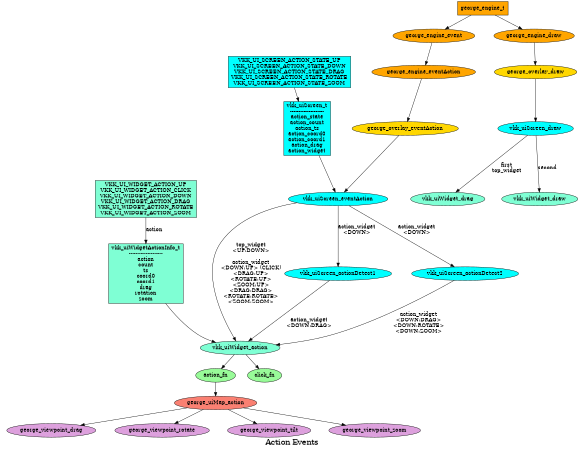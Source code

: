 // Copyright (c) 2022 Jeff Boody
//
// Permission is hereby granted, free of charge, to any person obtaining a
// copy of this software and associated documentation files (the "Software"),
// to deal in the Software without restriction, including without limitation
// the rights to use, copy, modify, merge, publish, distribute, sublicense,
// and/or sell copies of the Software, and to permit persons to whom the
// Software is furnished to do so, subject to the following conditions:
//
// The above copyright notice and this permission notice shall be included
// in all copies or substantial portions of the Software.
//
// THE SOFTWARE IS PROVIDED "AS IS", WITHOUT WARRANTY OF ANY KIND, EXPRESS OR
// IMPLIED, INCLUDING BUT NOT LIMITED TO THE WARRANTIES OF MERCHANTABILITY,
// FITNESS FOR A PARTICULAR PURPOSE AND NONINFRINGEMENT. IN NO EVENT SHALL THE
// AUTHORS OR COPYRIGHT HOLDERS BE LIABLE FOR ANY CLAIM, DAMAGES OR OTHER
// LIABILITY, WHETHER IN AN ACTION OF CONTRACT, TORT OR OTHERWISE, ARISING FROM,
// OUT OF OR IN CONNECTION WITH THE SOFTWARE OR THE USE OR OTHER DEALINGS IN
// THE SOFTWARE.

// sudo apt-get install graphviz
// xdot action.dot
digraph VKUI
{
	label="Action Events";
	fontsize=20;
	size="4,3";
	ratio=fill;

	george_engine_t            [shape=box, fillcolor=orange,     style=filled, label="george_engine_t"];
	VKK_UI_SCREEN_ACTION_STATE [shape=box, fillcolor=cyan,       style=filled, label="VKK_UI_SCREEN_ACTION_STATE_UP\nVKK_UI_SCREEN_ACTION_STATE_DOWN\nVKK_UI_SCREEN_ACTION_STATE_DRAG\nVKK_UI_SCREEN_ACTION_STATE_ROTATE\nVKK_UI_SCREEN_ACTION_STATE_ZOOM"];
	vkk_uiScreen_t             [shape=box, fillcolor=cyan,       style=filled, label="vkk_uiScreen_t\n--------------------\naction_state\naction_count\naction_ts\naction_coord0\naction_coord1\naction_drag\naction_widget"];
	VKK_UI_WIDGET_ACTION       [shape=box, fillcolor=aquamarine, style=filled, label="VKK_UI_WIDGET_ACTION_UP\nVKK_UI_WIDGET_ACTION_CLICK\nVKK_UI_WIDGET_ACTION_DOWN\nVKK_UI_WIDGET_ACTION_DRAG\nVKK_UI_WIDGET_ACTION_ROTATE\nVKK_UI_WIDGET_ACTION_ZOOM"];
	vkk_uiWidgetActionInfo_t   [shape=box, fillcolor=aquamarine, style=filled, label="vkk_uiWidgetActionInfo_t\n--------------------\naction\ncount\nts\ncoord0\ncoord1\ndrag\nrotation\nzoom"];
	george_uiMap_action        [fillcolor=salmon,     style=filled, label="george_uiMap_action"];
	george_engine_event        [fillcolor=orange,     style=filled, label="george_engine_event"];
	george_engine_eventAction  [fillcolor=orange,     style=filled, label="george_engine_eventAction"];
	george_engine_draw         [fillcolor=orange,     style=filled, label="george_engine_draw"];
	george_overlay_eventAction [fillcolor=gold,       style=filled, label="george_overlay_eventAction"];
	george_overlay_draw        [fillcolor=gold,       style=filled, label="george_overlay_draw"];
	vkk_uiScreen_eventAction   [fillcolor=cyan,       style=filled, label="vkk_uiScreen_eventAction"];
	vkk_uiScreen_actionDetect1 [fillcolor=cyan,       style=filled, label="vkk_uiScreen_actionDetect1"];
	vkk_uiScreen_actionDetect2 [fillcolor=cyan,       style=filled, label="vkk_uiScreen_actionDetect2"];
	vkk_uiScreen_draw          [fillcolor=cyan,       style=filled, label="vkk_uiScreen_draw"];
	vkk_uiWidget_action        [fillcolor=aquamarine, style=filled, label="vkk_uiWidget_action"];
	vkk_uiWidget_drag          [fillcolor=aquamarine, style=filled, label="vkk_uiWidget_drag"];
	vkk_uiWidget_draw          [fillcolor=aquamarine, style=filled, label="vkk_uiWidget_draw"];
	action_fn                  [fillcolor=palegreen,  style=filled, label="action_fn"];
	// george_viewpoint_panStart  [fillcolor=plum,       style=filled, label="george_viewpoint_panStart"];
	// george_viewpoint_panStop   [fillcolor=plum,       style=filled, label="george_viewpoint_panStop"];
	// george_viewpoint_panTry    [fillcolor=plum,       style=filled, label="george_viewpoint_panTry"];
	george_viewpoint_drag      [fillcolor=plum,       style=filled, label="george_viewpoint_drag"];
	george_viewpoint_rotate    [fillcolor=plum,       style=filled, label="george_viewpoint_rotate"];
	george_viewpoint_tilt      [fillcolor=plum,       style=filled, label="george_viewpoint_tilt"];
	george_viewpoint_zoom      [fillcolor=plum,       style=filled, label="george_viewpoint_zoom"];
	click_fn                   [fillcolor=palegreen,  style=filled, label="click_fn"];

	george_engine_t            -> george_engine_draw;
	george_engine_t            -> george_engine_event;
	george_engine_event        -> george_engine_eventAction;
	george_engine_eventAction  -> george_overlay_eventAction;
	george_engine_draw         -> george_overlay_draw;
	george_overlay_draw        -> vkk_uiScreen_draw;
	vkk_uiScreen_draw          -> vkk_uiWidget_drag [label="first\ntop_widget"];
	vkk_uiScreen_draw          -> vkk_uiWidget_draw [label="second"];
	george_overlay_eventAction -> vkk_uiScreen_eventAction;
	VKK_UI_SCREEN_ACTION_STATE -> vkk_uiScreen_t;
	vkk_uiScreen_t             -> vkk_uiScreen_eventAction;
	vkk_uiScreen_eventAction   -> vkk_uiScreen_actionDetect1 [label="action_widget\n<DOWN>"];
	vkk_uiScreen_eventAction   -> vkk_uiScreen_actionDetect2 [label="action_widget\n<DOWN>"];
	vkk_uiScreen_eventAction   -> vkk_uiWidget_action [label="top_widget\n<UP:DOWN>\n\naction_widget\n<DOWN:UP> (CLICK)\n<DRAG:UP>\n<ROTATE:UP>\n<ZOOM:UP>\n<DRAG:DRAG>\n<ROTATE:ROTATE>\n<ZOOM:ZOOM>"];
	vkk_uiScreen_actionDetect1 -> vkk_uiWidget_action [label="action_widget\n<DOWN:DRAG>"];
	vkk_uiScreen_actionDetect2 -> vkk_uiWidget_action [label="action_widget\n<DOWN:DRAG>\n<DOWN:ROTATE>\n<DOWN:ZOOM>"];
	VKK_UI_WIDGET_ACTION       -> vkk_uiWidgetActionInfo_t [label="action"];
	vkk_uiWidgetActionInfo_t   -> vkk_uiWidget_action;
	vkk_uiWidget_action        -> action_fn;
	action_fn                  -> george_uiMap_action;
	george_uiMap_action        -> george_viewpoint_drag;
	george_uiMap_action        -> george_viewpoint_rotate;
	george_uiMap_action        -> george_viewpoint_tilt;
	george_uiMap_action        -> george_viewpoint_zoom;
	vkk_uiWidget_action        -> click_fn;
}
